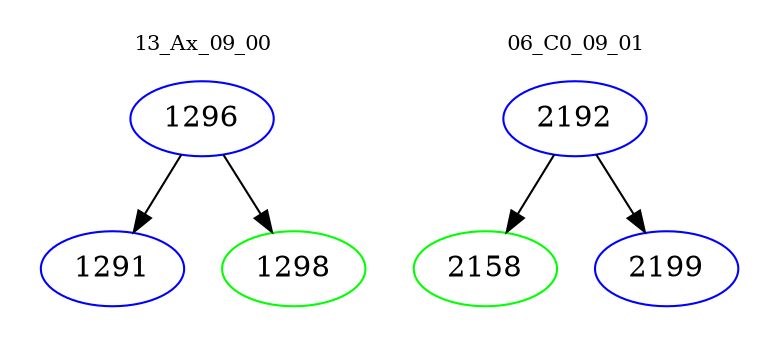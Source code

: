 digraph{
subgraph cluster_0 {
color = white
label = "13_Ax_09_00";
fontsize=10;
T0_1296 [label="1296", color="blue"]
T0_1296 -> T0_1291 [color="black"]
T0_1291 [label="1291", color="blue"]
T0_1296 -> T0_1298 [color="black"]
T0_1298 [label="1298", color="green"]
}
subgraph cluster_1 {
color = white
label = "06_C0_09_01";
fontsize=10;
T1_2192 [label="2192", color="blue"]
T1_2192 -> T1_2158 [color="black"]
T1_2158 [label="2158", color="green"]
T1_2192 -> T1_2199 [color="black"]
T1_2199 [label="2199", color="blue"]
}
}
